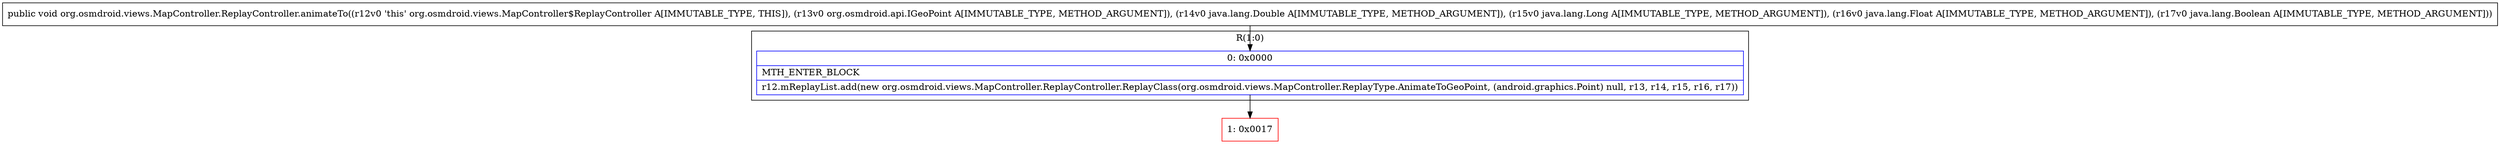 digraph "CFG fororg.osmdroid.views.MapController.ReplayController.animateTo(Lorg\/osmdroid\/api\/IGeoPoint;Ljava\/lang\/Double;Ljava\/lang\/Long;Ljava\/lang\/Float;Ljava\/lang\/Boolean;)V" {
subgraph cluster_Region_18467338 {
label = "R(1:0)";
node [shape=record,color=blue];
Node_0 [shape=record,label="{0\:\ 0x0000|MTH_ENTER_BLOCK\l|r12.mReplayList.add(new org.osmdroid.views.MapController.ReplayController.ReplayClass(org.osmdroid.views.MapController.ReplayType.AnimateToGeoPoint, (android.graphics.Point) null, r13, r14, r15, r16, r17))\l}"];
}
Node_1 [shape=record,color=red,label="{1\:\ 0x0017}"];
MethodNode[shape=record,label="{public void org.osmdroid.views.MapController.ReplayController.animateTo((r12v0 'this' org.osmdroid.views.MapController$ReplayController A[IMMUTABLE_TYPE, THIS]), (r13v0 org.osmdroid.api.IGeoPoint A[IMMUTABLE_TYPE, METHOD_ARGUMENT]), (r14v0 java.lang.Double A[IMMUTABLE_TYPE, METHOD_ARGUMENT]), (r15v0 java.lang.Long A[IMMUTABLE_TYPE, METHOD_ARGUMENT]), (r16v0 java.lang.Float A[IMMUTABLE_TYPE, METHOD_ARGUMENT]), (r17v0 java.lang.Boolean A[IMMUTABLE_TYPE, METHOD_ARGUMENT])) }"];
MethodNode -> Node_0;
Node_0 -> Node_1;
}

